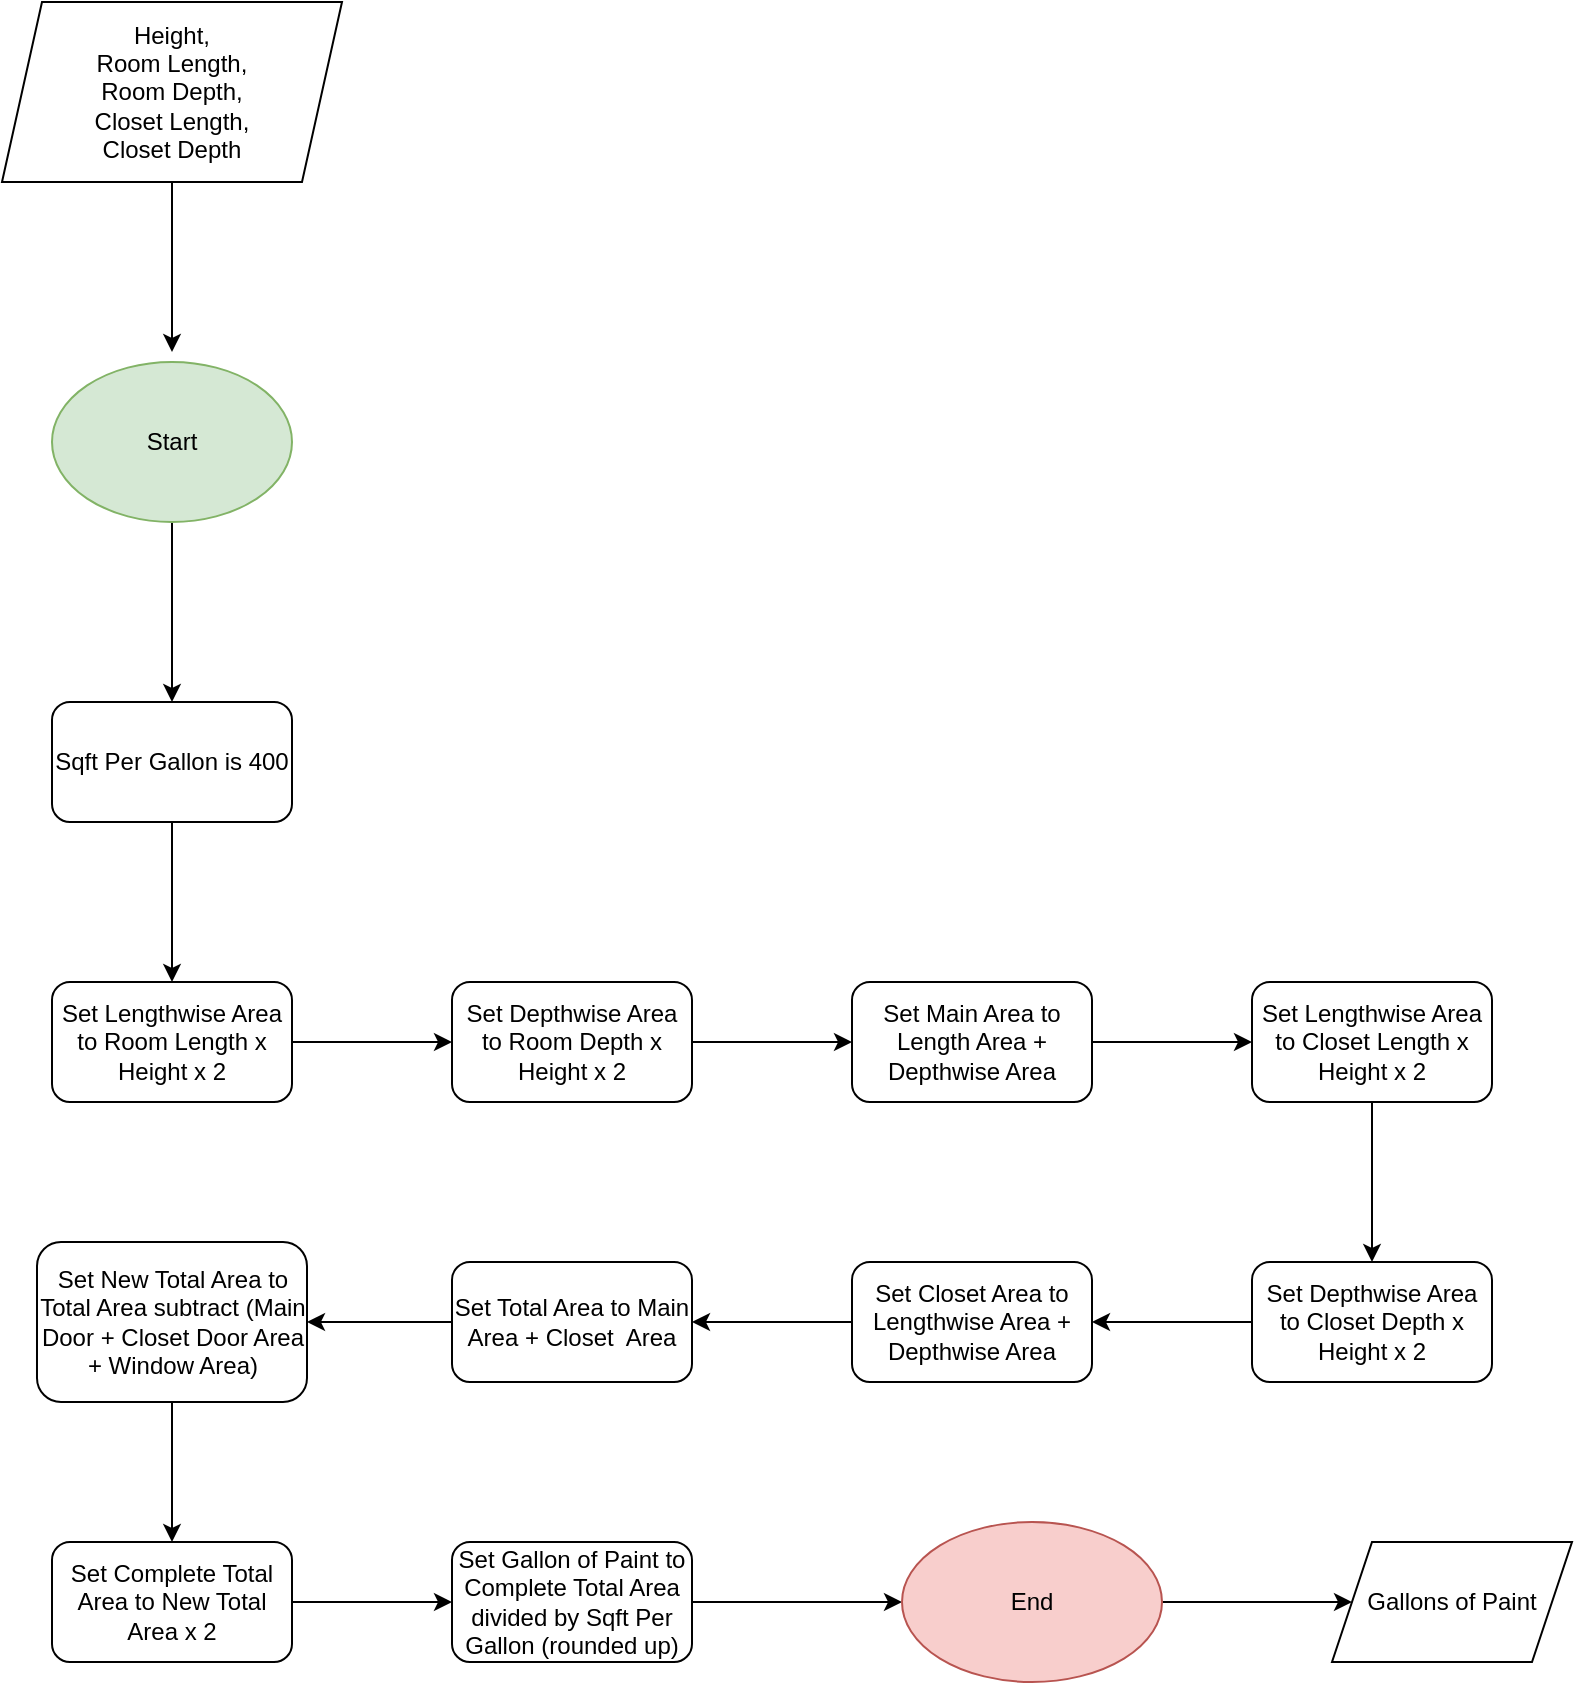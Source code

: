 <mxfile version="23.0.2" type="github">
  <diagram name="Page-1" id="OsDCTFFcUCsN8zuCSZxm">
    <mxGraphModel dx="1434" dy="754" grid="1" gridSize="10" guides="1" tooltips="1" connect="1" arrows="1" fold="1" page="1" pageScale="1" pageWidth="850" pageHeight="1100" math="0" shadow="0">
      <root>
        <mxCell id="0" />
        <mxCell id="1" parent="0" />
        <mxCell id="8wQ8Ysk3uBlUi0FR1xbj-3" value="" style="edgeStyle=orthogonalEdgeStyle;rounded=0;orthogonalLoop=1;jettySize=auto;html=1;" parent="1" source="8wQ8Ysk3uBlUi0FR1xbj-1" edge="1">
          <mxGeometry relative="1" as="geometry">
            <mxPoint x="105" y="215" as="targetPoint" />
          </mxGeometry>
        </mxCell>
        <mxCell id="8wQ8Ysk3uBlUi0FR1xbj-1" value="&lt;div&gt;Height,&lt;/div&gt;&lt;div&gt;Room Length,&lt;/div&gt;&lt;div&gt;Room Depth,&lt;/div&gt;&lt;div&gt;Closet Length,&lt;/div&gt;&lt;div&gt;Closet Depth&lt;br&gt;&lt;/div&gt;" style="shape=parallelogram;perimeter=parallelogramPerimeter;whiteSpace=wrap;html=1;fixedSize=1;" parent="1" vertex="1">
          <mxGeometry x="20" y="40" width="170" height="90" as="geometry" />
        </mxCell>
        <mxCell id="8wQ8Ysk3uBlUi0FR1xbj-6" value="" style="edgeStyle=orthogonalEdgeStyle;rounded=0;orthogonalLoop=1;jettySize=auto;html=1;" parent="1" source="8wQ8Ysk3uBlUi0FR1xbj-4" target="8wQ8Ysk3uBlUi0FR1xbj-5" edge="1">
          <mxGeometry relative="1" as="geometry" />
        </mxCell>
        <mxCell id="8wQ8Ysk3uBlUi0FR1xbj-4" value="Start" style="ellipse;whiteSpace=wrap;html=1;fillColor=#d5e8d4;strokeColor=#82b366;" parent="1" vertex="1">
          <mxGeometry x="45" y="220" width="120" height="80" as="geometry" />
        </mxCell>
        <mxCell id="8wQ8Ysk3uBlUi0FR1xbj-12" value="" style="edgeStyle=orthogonalEdgeStyle;rounded=0;orthogonalLoop=1;jettySize=auto;html=1;" parent="1" source="8wQ8Ysk3uBlUi0FR1xbj-5" target="8wQ8Ysk3uBlUi0FR1xbj-11" edge="1">
          <mxGeometry relative="1" as="geometry" />
        </mxCell>
        <mxCell id="8wQ8Ysk3uBlUi0FR1xbj-5" value="Sqft Per Gallon is 400" style="rounded=1;whiteSpace=wrap;html=1;" parent="1" vertex="1">
          <mxGeometry x="45" y="390" width="120" height="60" as="geometry" />
        </mxCell>
        <mxCell id="8wQ8Ysk3uBlUi0FR1xbj-14" value="" style="edgeStyle=orthogonalEdgeStyle;rounded=0;orthogonalLoop=1;jettySize=auto;html=1;" parent="1" source="8wQ8Ysk3uBlUi0FR1xbj-11" target="8wQ8Ysk3uBlUi0FR1xbj-13" edge="1">
          <mxGeometry relative="1" as="geometry" />
        </mxCell>
        <mxCell id="8wQ8Ysk3uBlUi0FR1xbj-11" value="Set Lengthwise Area to Room Length x Height x 2" style="rounded=1;whiteSpace=wrap;html=1;" parent="1" vertex="1">
          <mxGeometry x="45" y="530" width="120" height="60" as="geometry" />
        </mxCell>
        <mxCell id="8wQ8Ysk3uBlUi0FR1xbj-16" value="" style="edgeStyle=orthogonalEdgeStyle;rounded=0;orthogonalLoop=1;jettySize=auto;html=1;" parent="1" source="8wQ8Ysk3uBlUi0FR1xbj-13" target="8wQ8Ysk3uBlUi0FR1xbj-15" edge="1">
          <mxGeometry relative="1" as="geometry" />
        </mxCell>
        <mxCell id="8wQ8Ysk3uBlUi0FR1xbj-13" value="Set Depthwise Area to Room Depth x Height x 2" style="rounded=1;whiteSpace=wrap;html=1;" parent="1" vertex="1">
          <mxGeometry x="245" y="530" width="120" height="60" as="geometry" />
        </mxCell>
        <mxCell id="8wQ8Ysk3uBlUi0FR1xbj-18" value="" style="edgeStyle=orthogonalEdgeStyle;rounded=0;orthogonalLoop=1;jettySize=auto;html=1;" parent="1" source="8wQ8Ysk3uBlUi0FR1xbj-15" target="8wQ8Ysk3uBlUi0FR1xbj-17" edge="1">
          <mxGeometry relative="1" as="geometry" />
        </mxCell>
        <mxCell id="8wQ8Ysk3uBlUi0FR1xbj-15" value="Set Main Area to Length Area + Depthwise Area " style="rounded=1;whiteSpace=wrap;html=1;" parent="1" vertex="1">
          <mxGeometry x="445" y="530" width="120" height="60" as="geometry" />
        </mxCell>
        <mxCell id="8wQ8Ysk3uBlUi0FR1xbj-22" value="" style="edgeStyle=orthogonalEdgeStyle;rounded=0;orthogonalLoop=1;jettySize=auto;html=1;" parent="1" source="8wQ8Ysk3uBlUi0FR1xbj-17" target="8wQ8Ysk3uBlUi0FR1xbj-21" edge="1">
          <mxGeometry relative="1" as="geometry" />
        </mxCell>
        <mxCell id="8wQ8Ysk3uBlUi0FR1xbj-17" value="Set Lengthwise Area to Closet Length x Height x 2" style="rounded=1;whiteSpace=wrap;html=1;" parent="1" vertex="1">
          <mxGeometry x="645" y="530" width="120" height="60" as="geometry" />
        </mxCell>
        <mxCell id="8wQ8Ysk3uBlUi0FR1xbj-24" value="" style="edgeStyle=orthogonalEdgeStyle;rounded=0;orthogonalLoop=1;jettySize=auto;html=1;" parent="1" source="8wQ8Ysk3uBlUi0FR1xbj-21" target="8wQ8Ysk3uBlUi0FR1xbj-23" edge="1">
          <mxGeometry relative="1" as="geometry" />
        </mxCell>
        <mxCell id="8wQ8Ysk3uBlUi0FR1xbj-21" value="Set Depthwise Area to Closet Depth x Height x 2" style="rounded=1;whiteSpace=wrap;html=1;" parent="1" vertex="1">
          <mxGeometry x="645" y="670" width="120" height="60" as="geometry" />
        </mxCell>
        <mxCell id="8wQ8Ysk3uBlUi0FR1xbj-26" value="" style="edgeStyle=orthogonalEdgeStyle;rounded=0;orthogonalLoop=1;jettySize=auto;html=1;" parent="1" source="8wQ8Ysk3uBlUi0FR1xbj-23" target="8wQ8Ysk3uBlUi0FR1xbj-25" edge="1">
          <mxGeometry relative="1" as="geometry" />
        </mxCell>
        <mxCell id="8wQ8Ysk3uBlUi0FR1xbj-23" value="Set Closet Area to Lengthwise Area + Depthwise Area" style="rounded=1;whiteSpace=wrap;html=1;" parent="1" vertex="1">
          <mxGeometry x="445" y="670" width="120" height="60" as="geometry" />
        </mxCell>
        <mxCell id="8wQ8Ysk3uBlUi0FR1xbj-28" value="" style="edgeStyle=orthogonalEdgeStyle;rounded=0;orthogonalLoop=1;jettySize=auto;html=1;" parent="1" source="8wQ8Ysk3uBlUi0FR1xbj-25" target="8wQ8Ysk3uBlUi0FR1xbj-27" edge="1">
          <mxGeometry relative="1" as="geometry" />
        </mxCell>
        <mxCell id="8wQ8Ysk3uBlUi0FR1xbj-25" value="Set Total Area to Main Area + Closet&amp;nbsp; Area" style="rounded=1;whiteSpace=wrap;html=1;" parent="1" vertex="1">
          <mxGeometry x="245" y="670" width="120" height="60" as="geometry" />
        </mxCell>
        <mxCell id="8wQ8Ysk3uBlUi0FR1xbj-32" value="" style="edgeStyle=orthogonalEdgeStyle;rounded=0;orthogonalLoop=1;jettySize=auto;html=1;" parent="1" source="8wQ8Ysk3uBlUi0FR1xbj-27" target="8wQ8Ysk3uBlUi0FR1xbj-31" edge="1">
          <mxGeometry relative="1" as="geometry" />
        </mxCell>
        <mxCell id="8wQ8Ysk3uBlUi0FR1xbj-27" value="Set New Total Area to Total Area subtract (Main Door + Closet Door Area + Window Area)" style="rounded=1;whiteSpace=wrap;html=1;" parent="1" vertex="1">
          <mxGeometry x="37.5" y="660" width="135" height="80" as="geometry" />
        </mxCell>
        <mxCell id="8wQ8Ysk3uBlUi0FR1xbj-34" value="" style="edgeStyle=orthogonalEdgeStyle;rounded=0;orthogonalLoop=1;jettySize=auto;html=1;" parent="1" source="8wQ8Ysk3uBlUi0FR1xbj-31" target="8wQ8Ysk3uBlUi0FR1xbj-33" edge="1">
          <mxGeometry relative="1" as="geometry" />
        </mxCell>
        <mxCell id="8wQ8Ysk3uBlUi0FR1xbj-31" value="Set Complete Total Area to New Total Area x 2" style="rounded=1;whiteSpace=wrap;html=1;" parent="1" vertex="1">
          <mxGeometry x="45" y="810" width="120" height="60" as="geometry" />
        </mxCell>
        <mxCell id="8wQ8Ysk3uBlUi0FR1xbj-36" value="" style="edgeStyle=orthogonalEdgeStyle;rounded=0;orthogonalLoop=1;jettySize=auto;html=1;entryX=0;entryY=0.5;entryDx=0;entryDy=0;" parent="1" source="8wQ8Ysk3uBlUi0FR1xbj-33" target="8wQ8Ysk3uBlUi0FR1xbj-37" edge="1">
          <mxGeometry relative="1" as="geometry">
            <mxPoint x="465" y="840" as="targetPoint" />
          </mxGeometry>
        </mxCell>
        <mxCell id="8wQ8Ysk3uBlUi0FR1xbj-33" value="Set Gallon of Paint to Complete Total Area divided by Sqft Per Gallon (rounded up)" style="rounded=1;whiteSpace=wrap;html=1;" parent="1" vertex="1">
          <mxGeometry x="245" y="810" width="120" height="60" as="geometry" />
        </mxCell>
        <mxCell id="8wQ8Ysk3uBlUi0FR1xbj-39" value="" style="edgeStyle=orthogonalEdgeStyle;rounded=0;orthogonalLoop=1;jettySize=auto;html=1;" parent="1" source="8wQ8Ysk3uBlUi0FR1xbj-37" target="8wQ8Ysk3uBlUi0FR1xbj-38" edge="1">
          <mxGeometry relative="1" as="geometry" />
        </mxCell>
        <mxCell id="8wQ8Ysk3uBlUi0FR1xbj-37" value="End" style="ellipse;whiteSpace=wrap;html=1;fillColor=#f8cecc;strokeColor=#b85450;" parent="1" vertex="1">
          <mxGeometry x="470" y="800" width="130" height="80" as="geometry" />
        </mxCell>
        <mxCell id="8wQ8Ysk3uBlUi0FR1xbj-38" value="Gallons of Paint" style="shape=parallelogram;perimeter=parallelogramPerimeter;whiteSpace=wrap;html=1;fixedSize=1;" parent="1" vertex="1">
          <mxGeometry x="685" y="810" width="120" height="60" as="geometry" />
        </mxCell>
      </root>
    </mxGraphModel>
  </diagram>
</mxfile>

